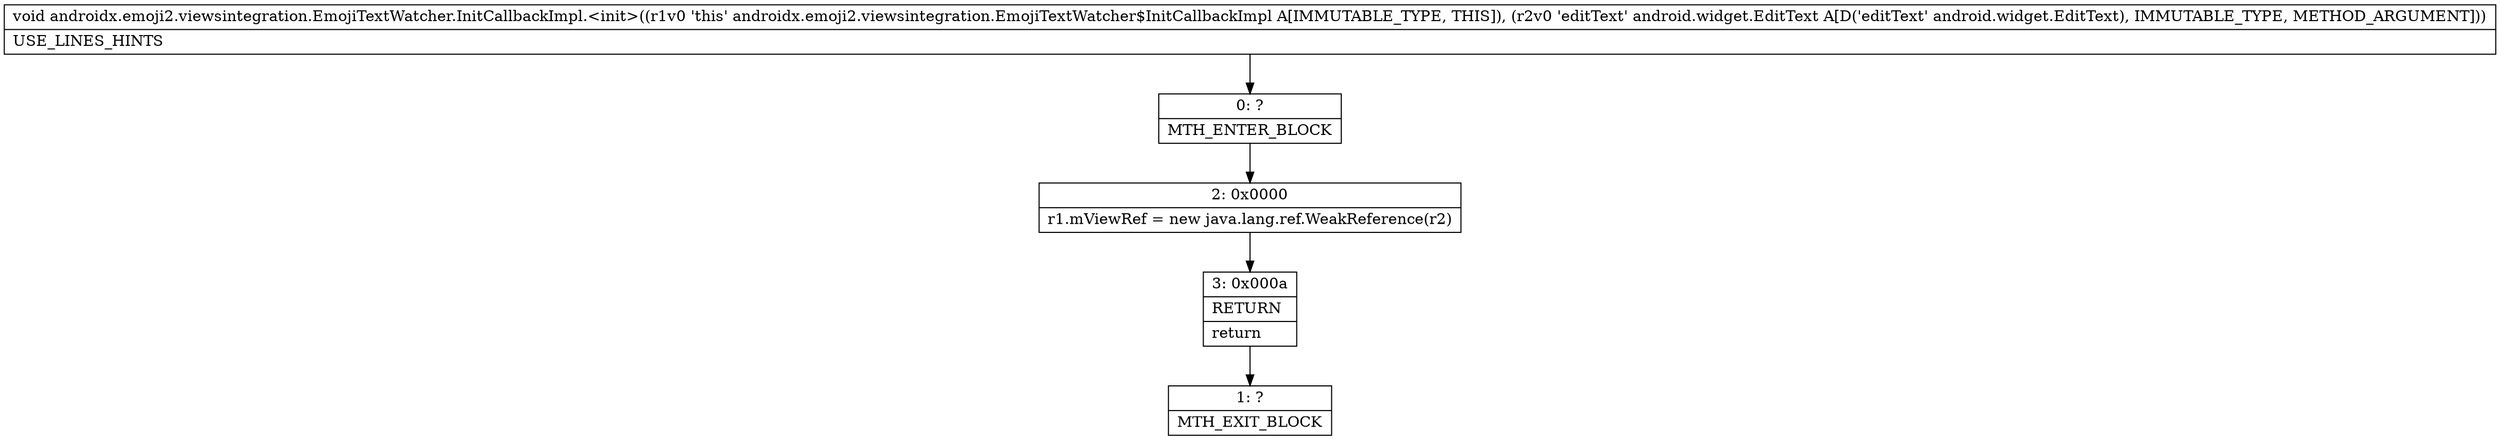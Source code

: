 digraph "CFG forandroidx.emoji2.viewsintegration.EmojiTextWatcher.InitCallbackImpl.\<init\>(Landroid\/widget\/EditText;)V" {
Node_0 [shape=record,label="{0\:\ ?|MTH_ENTER_BLOCK\l}"];
Node_2 [shape=record,label="{2\:\ 0x0000|r1.mViewRef = new java.lang.ref.WeakReference(r2)\l}"];
Node_3 [shape=record,label="{3\:\ 0x000a|RETURN\l|return\l}"];
Node_1 [shape=record,label="{1\:\ ?|MTH_EXIT_BLOCK\l}"];
MethodNode[shape=record,label="{void androidx.emoji2.viewsintegration.EmojiTextWatcher.InitCallbackImpl.\<init\>((r1v0 'this' androidx.emoji2.viewsintegration.EmojiTextWatcher$InitCallbackImpl A[IMMUTABLE_TYPE, THIS]), (r2v0 'editText' android.widget.EditText A[D('editText' android.widget.EditText), IMMUTABLE_TYPE, METHOD_ARGUMENT]))  | USE_LINES_HINTS\l}"];
MethodNode -> Node_0;Node_0 -> Node_2;
Node_2 -> Node_3;
Node_3 -> Node_1;
}

